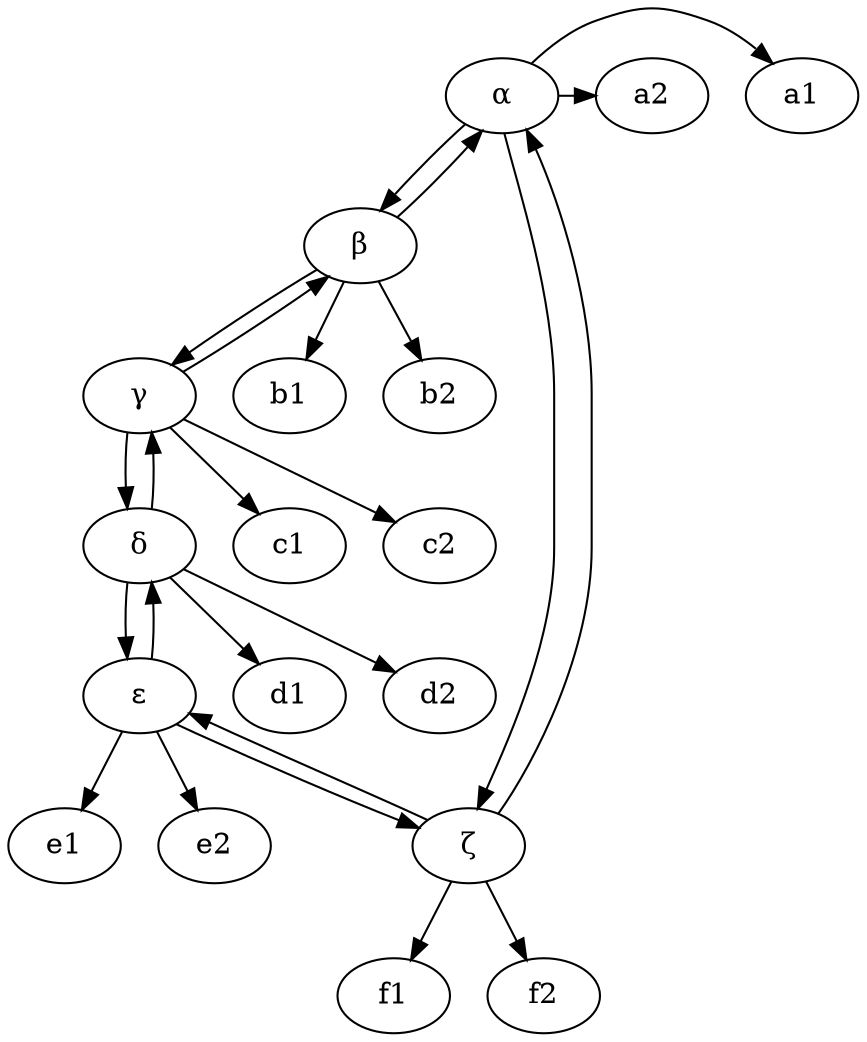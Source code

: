 digraph {
    a[label="&alpha;"]
    b[label="&beta;"]
    c[label="&gamma;"]
    d[label="&delta;"]
    e[label="&epsilon;"]
    f[label="&zeta;"]

    subgraph {
        rank = same;
        a;
        a1;
        a2;
    }

    a -> b;
    b -> c;
    c -> d;
    d -> e;
    e -> f;
    f -> a;

    b -> a;
    c -> b;
    d -> c;
    e -> d;
    f -> e;
    a -> f;

    a -> a1;
    a -> a2;
    b -> b1;
    b -> b2;
    c -> c1;
    c -> c2;
    d -> d1;
    d -> d2;
    e -> e1;
    e -> e2;
    f -> f1;
    f -> f2;
}
